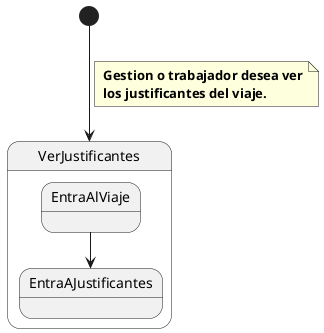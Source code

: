 @startuml VerJustificantes
    [*] --> VerJustificantes
note on link
 <b> Gestion o trabajador desea ver
 <b> los justificantes del viaje.
end note

State VerJustificantes{

    State StateEntraAlViaje as "EntraAlViaje"
    State StateEntraAJustificantes as "EntraAJustificantes"

    StateEntraAlViaje --> StateEntraAJustificantes
}

@enduml
